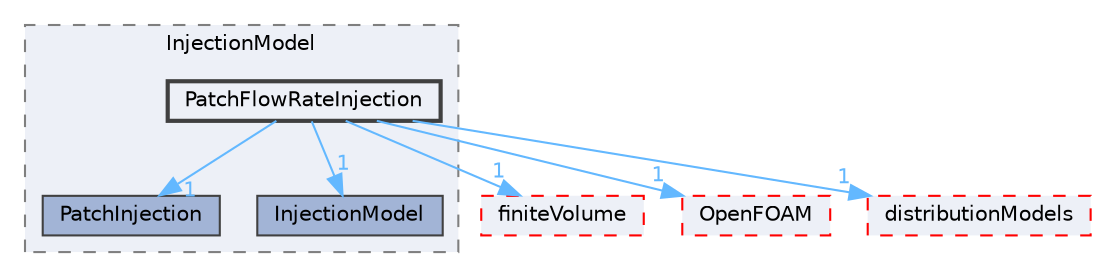 digraph "src/lagrangian/intermediate/submodels/Kinematic/InjectionModel/PatchFlowRateInjection"
{
 // LATEX_PDF_SIZE
  bgcolor="transparent";
  edge [fontname=Helvetica,fontsize=10,labelfontname=Helvetica,labelfontsize=10];
  node [fontname=Helvetica,fontsize=10,shape=box,height=0.2,width=0.4];
  compound=true
  subgraph clusterdir_2c52a1c2f0c7ead309c5b735cade1a7e {
    graph [ bgcolor="#edf0f7", pencolor="grey50", label="InjectionModel", fontname=Helvetica,fontsize=10 style="filled,dashed", URL="dir_2c52a1c2f0c7ead309c5b735cade1a7e.html",tooltip=""]
  dir_52431a884025efedaec3a79076c9cb3b [label="PatchInjection", fillcolor="#a2b4d6", color="grey25", style="filled", URL="dir_52431a884025efedaec3a79076c9cb3b.html",tooltip=""];
  dir_ee3de75dfe155d4ca6e4529231428527 [label="InjectionModel", fillcolor="#a2b4d6", color="grey25", style="filled", URL="dir_ee3de75dfe155d4ca6e4529231428527.html",tooltip=""];
  dir_d00745d295ead089211226981c0c19f2 [label="PatchFlowRateInjection", fillcolor="#edf0f7", color="grey25", style="filled,bold", URL="dir_d00745d295ead089211226981c0c19f2.html",tooltip=""];
  }
  dir_9bd15774b555cf7259a6fa18f99fe99b [label="finiteVolume", fillcolor="#edf0f7", color="red", style="filled,dashed", URL="dir_9bd15774b555cf7259a6fa18f99fe99b.html",tooltip=""];
  dir_c5473ff19b20e6ec4dfe5c310b3778a8 [label="OpenFOAM", fillcolor="#edf0f7", color="red", style="filled,dashed", URL="dir_c5473ff19b20e6ec4dfe5c310b3778a8.html",tooltip=""];
  dir_d6927c2879faa997b7d01c6ca71e518d [label="distributionModels", fillcolor="#edf0f7", color="red", style="filled,dashed", URL="dir_d6927c2879faa997b7d01c6ca71e518d.html",tooltip=""];
  dir_d00745d295ead089211226981c0c19f2->dir_52431a884025efedaec3a79076c9cb3b [headlabel="1", labeldistance=1.5 headhref="dir_002829_002833.html" href="dir_002829_002833.html" color="steelblue1" fontcolor="steelblue1"];
  dir_d00745d295ead089211226981c0c19f2->dir_9bd15774b555cf7259a6fa18f99fe99b [headlabel="1", labeldistance=1.5 headhref="dir_002829_001387.html" href="dir_002829_001387.html" color="steelblue1" fontcolor="steelblue1"];
  dir_d00745d295ead089211226981c0c19f2->dir_c5473ff19b20e6ec4dfe5c310b3778a8 [headlabel="1", labeldistance=1.5 headhref="dir_002829_002695.html" href="dir_002829_002695.html" color="steelblue1" fontcolor="steelblue1"];
  dir_d00745d295ead089211226981c0c19f2->dir_d6927c2879faa997b7d01c6ca71e518d [headlabel="1", labeldistance=1.5 headhref="dir_002829_000987.html" href="dir_002829_000987.html" color="steelblue1" fontcolor="steelblue1"];
  dir_d00745d295ead089211226981c0c19f2->dir_ee3de75dfe155d4ca6e4529231428527 [headlabel="1", labeldistance=1.5 headhref="dir_002829_001856.html" href="dir_002829_001856.html" color="steelblue1" fontcolor="steelblue1"];
}
